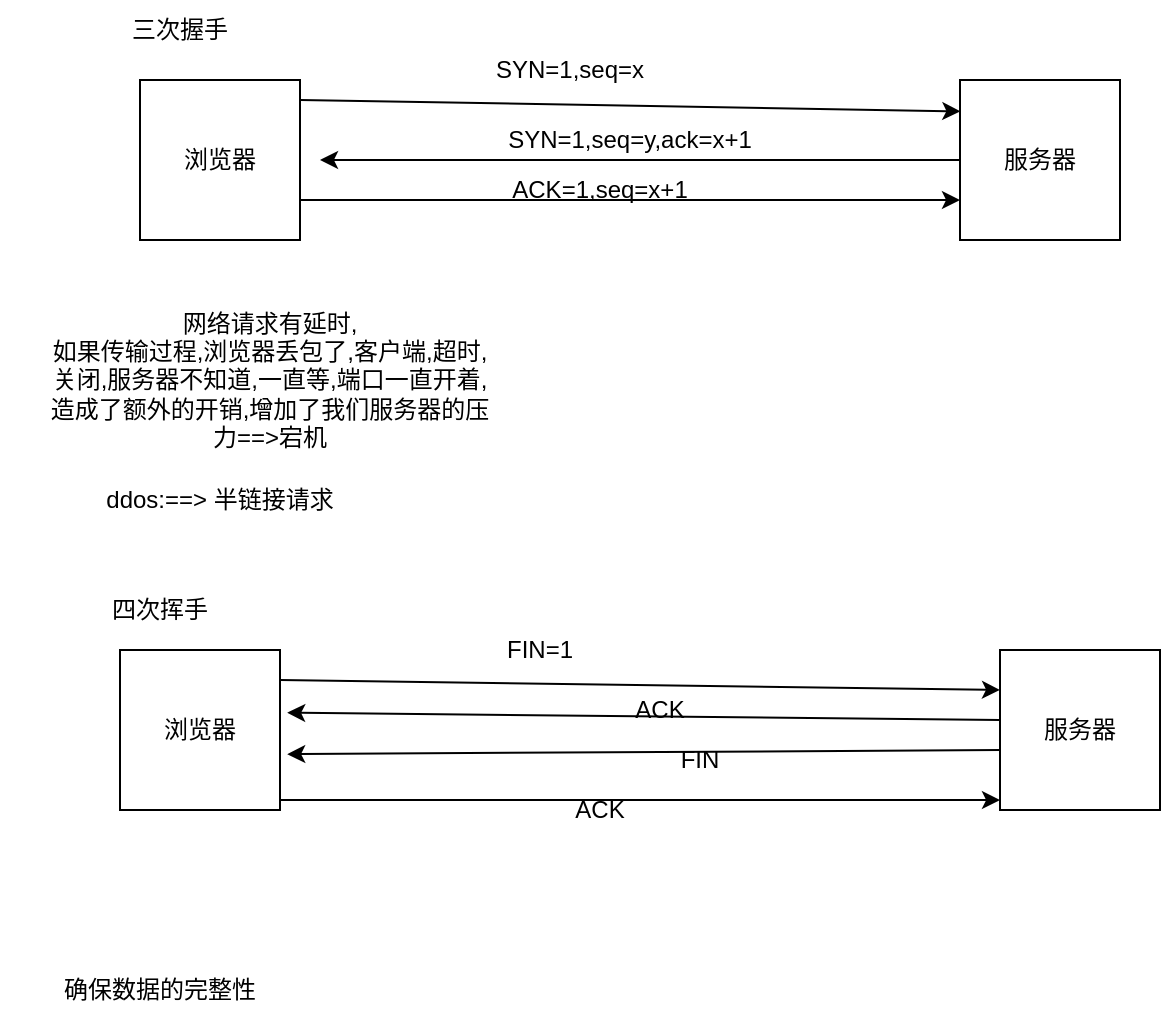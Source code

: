 <mxfile version="19.0.3" type="github">
  <diagram id="RMjoEuugMsrKHlCrW4-1" name="Page-1">
    <mxGraphModel dx="815" dy="505" grid="1" gridSize="10" guides="1" tooltips="1" connect="1" arrows="1" fold="1" page="1" pageScale="1" pageWidth="827" pageHeight="1169" math="0" shadow="0">
      <root>
        <mxCell id="0" />
        <mxCell id="1" parent="0" />
        <mxCell id="iPQBMcOmNS6Gxu9YSMPw-1" value="浏览器" style="whiteSpace=wrap;html=1;aspect=fixed;" vertex="1" parent="1">
          <mxGeometry x="170" y="260" width="80" height="80" as="geometry" />
        </mxCell>
        <mxCell id="iPQBMcOmNS6Gxu9YSMPw-2" value="服务器" style="whiteSpace=wrap;html=1;aspect=fixed;" vertex="1" parent="1">
          <mxGeometry x="580" y="260" width="80" height="80" as="geometry" />
        </mxCell>
        <mxCell id="iPQBMcOmNS6Gxu9YSMPw-3" value="" style="endArrow=classic;html=1;rounded=0;entryX=0.002;entryY=0.196;entryDx=0;entryDy=0;entryPerimeter=0;" edge="1" parent="1" target="iPQBMcOmNS6Gxu9YSMPw-2">
          <mxGeometry width="50" height="50" relative="1" as="geometry">
            <mxPoint x="250" y="270" as="sourcePoint" />
            <mxPoint x="300" y="220" as="targetPoint" />
          </mxGeometry>
        </mxCell>
        <mxCell id="iPQBMcOmNS6Gxu9YSMPw-4" value="SYN=1,seq=x" style="text;html=1;strokeColor=none;fillColor=none;align=center;verticalAlign=middle;whiteSpace=wrap;rounded=0;" vertex="1" parent="1">
          <mxGeometry x="340" y="240" width="90" height="30" as="geometry" />
        </mxCell>
        <mxCell id="iPQBMcOmNS6Gxu9YSMPw-5" value="" style="endArrow=classic;html=1;rounded=0;" edge="1" parent="1">
          <mxGeometry width="50" height="50" relative="1" as="geometry">
            <mxPoint x="580" y="300" as="sourcePoint" />
            <mxPoint x="260" y="300" as="targetPoint" />
          </mxGeometry>
        </mxCell>
        <mxCell id="iPQBMcOmNS6Gxu9YSMPw-6" value="SYN=1,seq=y,ack=x+1" style="text;html=1;strokeColor=none;fillColor=none;align=center;verticalAlign=middle;whiteSpace=wrap;rounded=0;" vertex="1" parent="1">
          <mxGeometry x="350" y="280" width="130" height="20" as="geometry" />
        </mxCell>
        <mxCell id="iPQBMcOmNS6Gxu9YSMPw-7" value="" style="endArrow=classic;html=1;rounded=0;entryX=0;entryY=0.75;entryDx=0;entryDy=0;" edge="1" parent="1" target="iPQBMcOmNS6Gxu9YSMPw-2">
          <mxGeometry width="50" height="50" relative="1" as="geometry">
            <mxPoint x="250" y="320" as="sourcePoint" />
            <mxPoint x="300" y="270" as="targetPoint" />
          </mxGeometry>
        </mxCell>
        <mxCell id="iPQBMcOmNS6Gxu9YSMPw-8" value="ACK=1,seq=x+1" style="text;html=1;strokeColor=none;fillColor=none;align=center;verticalAlign=middle;whiteSpace=wrap;rounded=0;" vertex="1" parent="1">
          <mxGeometry x="370" y="300" width="60" height="30" as="geometry" />
        </mxCell>
        <mxCell id="iPQBMcOmNS6Gxu9YSMPw-9" value="三次握手" style="text;html=1;strokeColor=none;fillColor=none;align=center;verticalAlign=middle;whiteSpace=wrap;rounded=0;" vertex="1" parent="1">
          <mxGeometry x="160" y="220" width="60" height="30" as="geometry" />
        </mxCell>
        <mxCell id="iPQBMcOmNS6Gxu9YSMPw-10" value="网络请求有延时,&lt;br&gt;如果传输过程,浏览器丢包了,客户端,超时,关闭,服务器不知道,一直等,端口一直开着,造成了额外的开销,增加了我们服务器的压力==&amp;gt;宕机" style="text;html=1;strokeColor=none;fillColor=none;align=center;verticalAlign=middle;whiteSpace=wrap;rounded=0;" vertex="1" parent="1">
          <mxGeometry x="120" y="370" width="230" height="80" as="geometry" />
        </mxCell>
        <mxCell id="iPQBMcOmNS6Gxu9YSMPw-11" value="ddos:==&amp;gt; 半链接请求" style="text;html=1;strokeColor=none;fillColor=none;align=center;verticalAlign=middle;whiteSpace=wrap;rounded=0;" vertex="1" parent="1">
          <mxGeometry x="140" y="460" width="140" height="20" as="geometry" />
        </mxCell>
        <mxCell id="iPQBMcOmNS6Gxu9YSMPw-12" value="浏览器" style="whiteSpace=wrap;html=1;aspect=fixed;" vertex="1" parent="1">
          <mxGeometry x="160" y="545" width="80" height="80" as="geometry" />
        </mxCell>
        <mxCell id="iPQBMcOmNS6Gxu9YSMPw-13" value="服务器" style="whiteSpace=wrap;html=1;aspect=fixed;" vertex="1" parent="1">
          <mxGeometry x="600" y="545" width="80" height="80" as="geometry" />
        </mxCell>
        <mxCell id="iPQBMcOmNS6Gxu9YSMPw-14" value="四次挥手" style="text;html=1;strokeColor=none;fillColor=none;align=center;verticalAlign=middle;whiteSpace=wrap;rounded=0;" vertex="1" parent="1">
          <mxGeometry x="150" y="510" width="60" height="30" as="geometry" />
        </mxCell>
        <mxCell id="iPQBMcOmNS6Gxu9YSMPw-15" value="" style="endArrow=classic;html=1;rounded=0;entryX=0;entryY=0.25;entryDx=0;entryDy=0;" edge="1" parent="1" target="iPQBMcOmNS6Gxu9YSMPw-13">
          <mxGeometry width="50" height="50" relative="1" as="geometry">
            <mxPoint x="240" y="560" as="sourcePoint" />
            <mxPoint x="290" y="510" as="targetPoint" />
          </mxGeometry>
        </mxCell>
        <mxCell id="iPQBMcOmNS6Gxu9YSMPw-16" value="FIN=1" style="text;html=1;strokeColor=none;fillColor=none;align=center;verticalAlign=middle;whiteSpace=wrap;rounded=0;" vertex="1" parent="1">
          <mxGeometry x="340" y="530" width="60" height="30" as="geometry" />
        </mxCell>
        <mxCell id="iPQBMcOmNS6Gxu9YSMPw-17" value="" style="endArrow=classic;html=1;rounded=0;entryX=1.045;entryY=0.392;entryDx=0;entryDy=0;entryPerimeter=0;" edge="1" parent="1" target="iPQBMcOmNS6Gxu9YSMPw-12">
          <mxGeometry width="50" height="50" relative="1" as="geometry">
            <mxPoint x="600" y="580" as="sourcePoint" />
            <mxPoint x="650" y="530" as="targetPoint" />
          </mxGeometry>
        </mxCell>
        <mxCell id="iPQBMcOmNS6Gxu9YSMPw-18" value="" style="endArrow=classic;html=1;rounded=0;entryX=1.045;entryY=0.651;entryDx=0;entryDy=0;entryPerimeter=0;" edge="1" parent="1" target="iPQBMcOmNS6Gxu9YSMPw-12">
          <mxGeometry width="50" height="50" relative="1" as="geometry">
            <mxPoint x="600" y="595" as="sourcePoint" />
            <mxPoint x="650" y="545" as="targetPoint" />
          </mxGeometry>
        </mxCell>
        <mxCell id="iPQBMcOmNS6Gxu9YSMPw-19" value="" style="endArrow=classic;html=1;rounded=0;entryX=0;entryY=0.938;entryDx=0;entryDy=0;entryPerimeter=0;" edge="1" parent="1" target="iPQBMcOmNS6Gxu9YSMPw-13">
          <mxGeometry width="50" height="50" relative="1" as="geometry">
            <mxPoint x="240" y="620" as="sourcePoint" />
            <mxPoint x="290" y="570" as="targetPoint" />
          </mxGeometry>
        </mxCell>
        <mxCell id="iPQBMcOmNS6Gxu9YSMPw-20" value="ACK" style="text;html=1;strokeColor=none;fillColor=none;align=center;verticalAlign=middle;whiteSpace=wrap;rounded=0;" vertex="1" parent="1">
          <mxGeometry x="400" y="560" width="60" height="30" as="geometry" />
        </mxCell>
        <mxCell id="iPQBMcOmNS6Gxu9YSMPw-22" value="FIN" style="text;html=1;strokeColor=none;fillColor=none;align=center;verticalAlign=middle;whiteSpace=wrap;rounded=0;" vertex="1" parent="1">
          <mxGeometry x="420" y="585" width="60" height="30" as="geometry" />
        </mxCell>
        <mxCell id="iPQBMcOmNS6Gxu9YSMPw-25" value="ACK" style="text;html=1;strokeColor=none;fillColor=none;align=center;verticalAlign=middle;whiteSpace=wrap;rounded=0;" vertex="1" parent="1">
          <mxGeometry x="370" y="610" width="60" height="30" as="geometry" />
        </mxCell>
        <mxCell id="iPQBMcOmNS6Gxu9YSMPw-26" value="确保数据的完整性" style="text;html=1;strokeColor=none;fillColor=none;align=center;verticalAlign=middle;whiteSpace=wrap;rounded=0;" vertex="1" parent="1">
          <mxGeometry x="100" y="700" width="160" height="30" as="geometry" />
        </mxCell>
      </root>
    </mxGraphModel>
  </diagram>
</mxfile>
